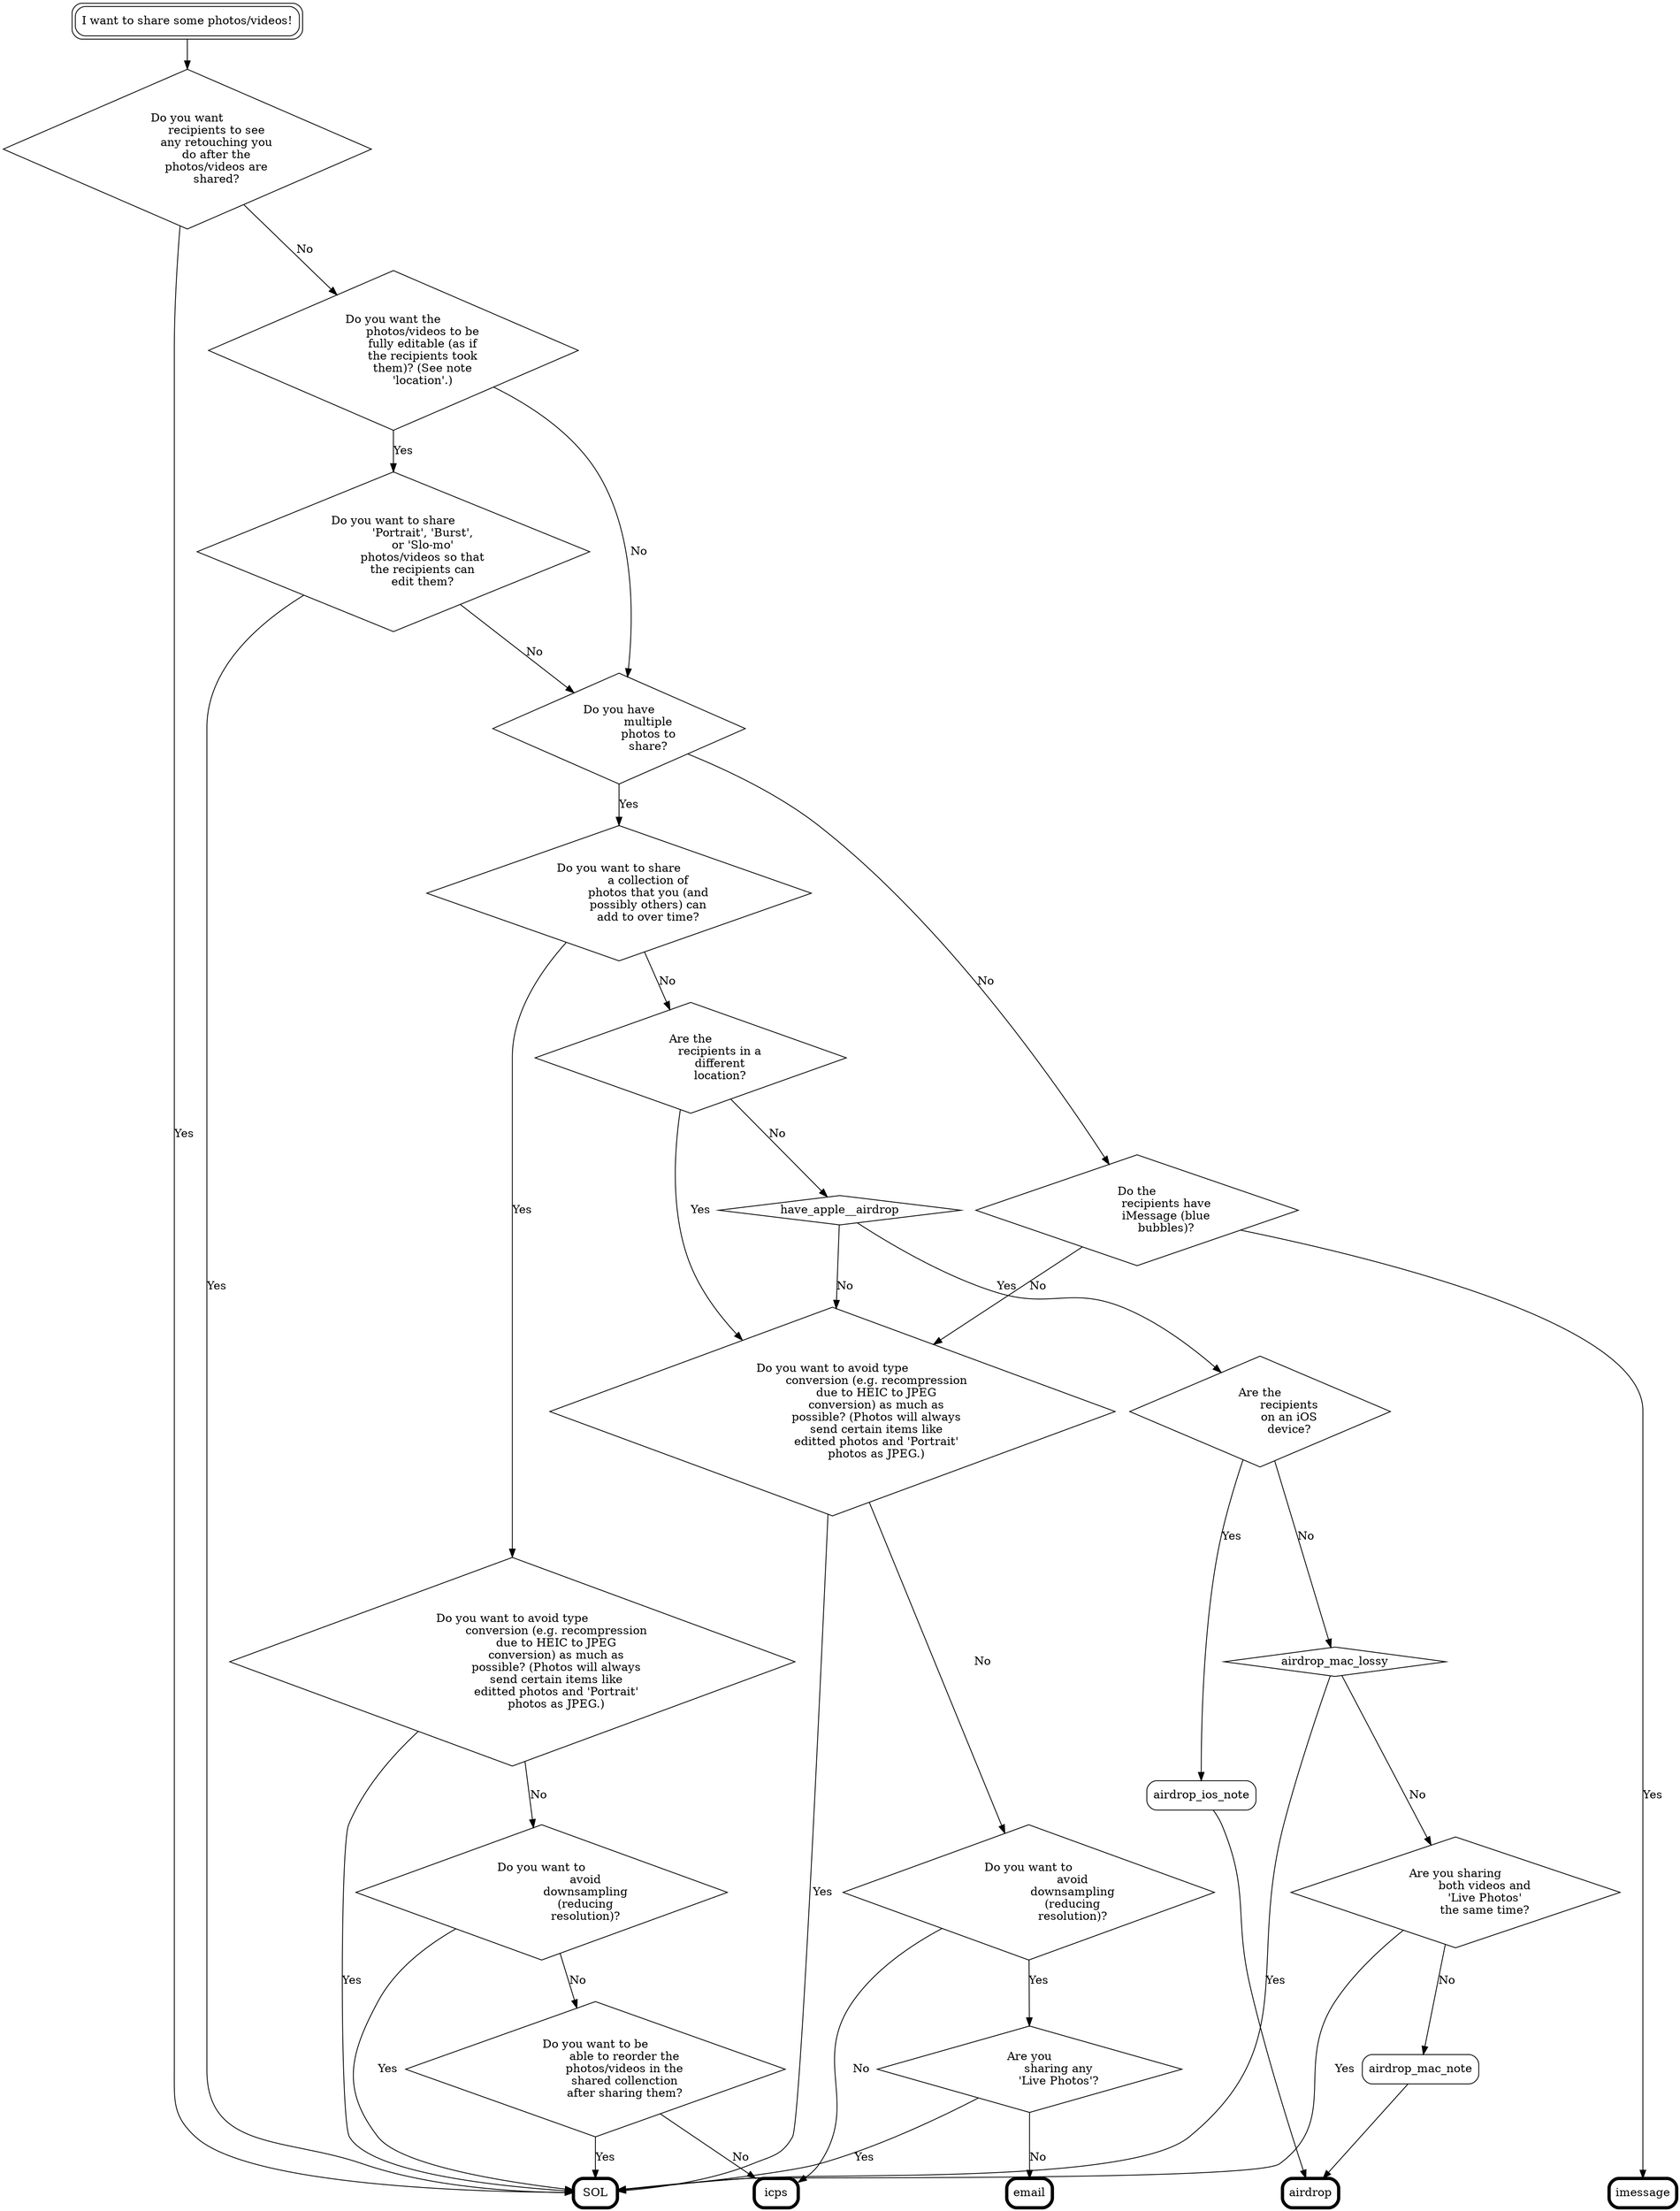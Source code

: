 // Comprehensive Guide to Sharing with Apple Photos
// list sources
// other bugs:
// burst in ios album vs mac album
// Mac siliently failed to share some items (a GIF and a time lapse) for a while.

//   System Version:	macOS 10.13.2 (17C205)
// Photos Version 3.0 (3251.12.190)

// iPhone X: 11.2.2
// iPhone 711.2
// both then: 11.2.5

digraph apple_photos {
	#rankdir=LR;
	{
		node [shape=rect, style="rounded", peripheries=2];
		want_to_share [label="I want to share some photos/videos!"];
	}

	{
		node [shape=rect, style="rounded", penwidth=4];
		rank = max;
		rankdir = LR;

		SOL;
		airdrop;
		email;
		imessage;
		icps;
		// export / import (skipping for now, because this is only Mac, and also complicated by original/non wonk. And it's really not a "sharing option")

		/* SOL [label="S.O.L.
			There is no way to do this with Apple Photos."];
		// todo: have notes as to why each of these works given the choices
		airdrop [label="Use AirDrop
			AirDrop preserves ____
			___ note about processing time and related failure ___
			reconverted editted/portriat
			todo: test from-Mac videos/all types
			intermitent fail: slo-mo, screenshot lost type tag.
			from-ios-to-ios: slo-mo lost type tag.
			from-Mac-to-mac
			If you AirDrop to a Mac be sure the recipient chooses to ___ - which is not the default option - otherwise Live Photos, ____ will not send correctly.
			(If you try to AirDrop to your own Mac the photos are automatically sent to the Finder, so Live Photos, ____ will never send correctly.)"];
		email [label="Send via Email
			w/ maildrop, w/ actual size
			note about actual size, JPEG conversion, lossy special types"];
		imessage [label="Send via iMessage
			todo: types check (inc PNG -> JPEG)
			make sure not to MMS"];
		icps [label="Send via iCloud Photo Sharing
			todo: note about public links, as needed
			steps for limits: https://support.apple.com/en-us/HT202786, https://support.apple.com/en-us/HT202299
			lossy"]; */

		//SOL -> icps -> airdrop -> email -> imessage [ style=invis ];
	}

	node [shape=diamond];

	want_to_share -> retouch;

	/* retouch;
	editable;
	editable_portrait_etc;
	multiple_photos;
	want_collection;
	avoid_convert_type_lossy_to_lossy__collection;
	avoid_downres__collection;
	have_apple__imessage;
	far_away;
	have_apple__airdrop;
	avoid_convert_type_lossy_to_lossy;
	avoid_downres;
	have_live_photo_etc__avoid_downres; */


	retouch [label="Do you want
		recipients to see
		any retouching you
		do after the
		photos/videos are
		shared?"];
	editable [label="Do you want the
		photos/videos to be
		fully editable (as if
		the recipients took
		them)? (See note
		'location'.)"];
	editable_portrait_etc [label="Do you want to share
		'Portrait', 'Burst',
		or 'Slo-mo'
		photos/videos so that
		the recipients can
		edit them?"];
	multiple_photos [label="Do you have
		multiple
		photos to
		share?"];
	want_collection [label="Do you want to share
		a collection of
		photos that you (and
		possibly others) can
		add to over time?"];
	{
		node [label="Do you want to avoid type
			conversion (e.g. recompression
			due to HEIC to JPEG
			conversion) as much as
			possible? (Photos will always
			send certain items like
			editted photos and 'Portrait'
			photos as JPEG.)"]; # todo: note on how to set such up, less quality, larger size. should test editted video
		avoid_convert_type_lossy_to_lossy__collection;
		avoid_convert_type_lossy_to_lossy;
	}
	reordering [label="Do you want to be
		able to reorder the
		photos/videos in the
		shared collenction
		after sharing them?"];
	{
		node [label="Do you want to
			avoid
			downsampling
			(reducing
			resolution)?"];
		avoid_downres__collection;
		avoid_downres;
	}
	have_apple__imessage [label="Do the
		recipients have
		iMessage (blue
		bubbles)?"]; // are you sure everyone has an apple device
	far_away [label="Are the
		recipients in a
		different
		location?"];
	have_apple__airdrop;
	have_live_photo_etc__avoid_downres [label="Are you
		sharing any
		'Live Photos'?"];
	airdrop__to_ios [label="Are the
		recipients
		on an iOS
		device?"];
	airdrop_ios_note [shape=rect, style="rounded"]; // certain type's metadata lost
	airdrop_mac_lossy; // PNG? (it'll go to JPEG)
	airdrop_mac_mixed [label="Are you sharing
		both videos and
		'Live Photos'
		the same time?"];
	airdrop_mac_note [shape=rect, style="rounded"]; // if photo/live: choose "Photos". if videos, can use finder, and drag into Photos, but certain metadata will be lost


	retouch -> editable [label="No"];
	retouch -> SOL [label="Yes"];

	editable -> multiple_photos [label="No"];
	editable -> editable_portrait_etc [label=Yes];

	editable_portrait_etc -> multiple_photos [label="No"];
	editable_portrait_etc -> SOL [label="Yes"];

	multiple_photos -> have_apple__imessage [label="No"];
	multiple_photos -> want_collection [label="Yes"];

	want_collection -> far_away [label="No"];
	want_collection -> avoid_convert_type_lossy_to_lossy__collection [label="Yes"];

	avoid_convert_type_lossy_to_lossy__collection -> avoid_downres__collection [label="No"];
	avoid_convert_type_lossy_to_lossy__collection -> SOL [label="Yes"];

	avoid_downres__collection -> reordering [label="No"];
	avoid_downres__collection -> SOL [label="Yes"];

	reordering -> icps [label="No"];
	reordering -> SOL [label="Yes"];

	have_apple__imessage -> avoid_convert_type_lossy_to_lossy [label="No"];
	have_apple__imessage -> imessage [label="Yes"];

	far_away -> have_apple__airdrop [label="No"];
	far_away -> avoid_convert_type_lossy_to_lossy [label="Yes"];

	have_apple__airdrop -> avoid_convert_type_lossy_to_lossy [label="No"];
	have_apple__airdrop -> airdrop__to_ios [label="Yes"];

	airdrop__to_ios -> airdrop_mac_lossy [label="No"];
	airdrop__to_ios -> airdrop_ios_note [label="Yes"];

	airdrop_ios_note -> airdrop;

	airdrop_mac_lossy -> airdrop_mac_mixed [label="No"];
	airdrop_mac_lossy -> SOL [label="Yes"];

	airdrop_mac_mixed -> airdrop_mac_note [label="No"];
	airdrop_mac_mixed -> SOL [label="Yes"];

	airdrop_mac_note -> airdrop;

	avoid_convert_type_lossy_to_lossy -> avoid_downres [label="No"];
	avoid_convert_type_lossy_to_lossy -> SOL [label="Yes"];

	avoid_downres -> icps [label="No"];
	avoid_downres -> have_live_photo_etc__avoid_downres [label="Yes"];

	have_live_photo_etc__avoid_downres -> email [label="No"]; // todo: add recipient device check
	have_live_photo_etc__avoid_downres -> SOL [label="Yes"];


	/* {
		rank = same;
		have_apple__imessage -> want_collection [ style=invis ];
		rankdir = LR;
	}

	{
		rank = same;
		have_live_photo_etc__avoid_downres -> icps [ style=invis ];
		rankdir = LR;
	} */




}

// taillabel, headlabel, lp

